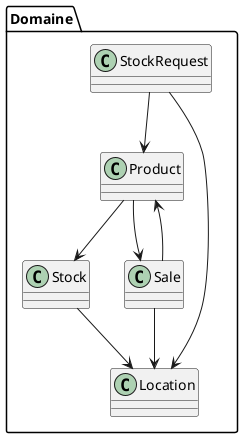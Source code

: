 @startuml vuelogique
package "Domaine" {
  class Product
  class Stock
  class Sale
  class StockRequest
  class Location
}

Product --> Stock
Product --> Sale
StockRequest --> Product
StockRequest --> Location
Sale --> Product
Sale --> Location
Stock --> Location
@enduml
